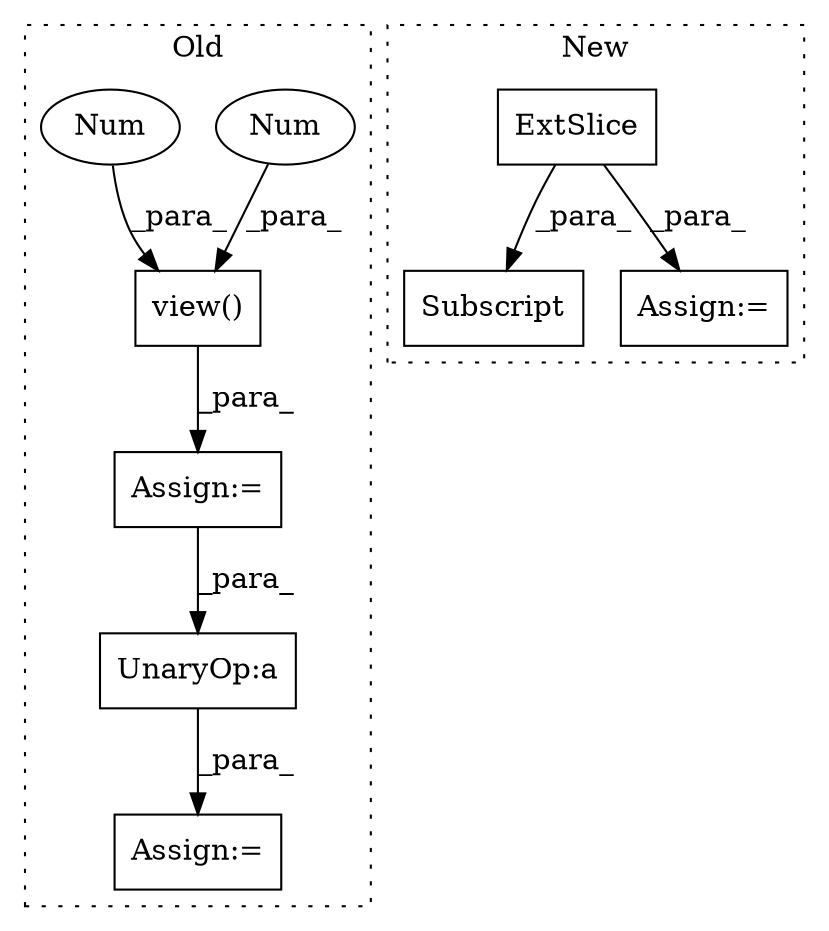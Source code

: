 digraph G {
subgraph cluster0 {
1 [label="view()" a="75" s="9271,9289" l="13,1" shape="box"];
4 [label="Num" a="76" s="9287" l="2" shape="ellipse"];
5 [label="Assign:=" a="68" s="9332" l="3" shape="box"];
6 [label="Num" a="76" s="9284" l="1" shape="ellipse"];
7 [label="Assign:=" a="68" s="9268" l="3" shape="box"];
9 [label="UnaryOp:a" a="61" s="9335" l="24" shape="box"];
label = "Old";
style="dotted";
}
subgraph cluster1 {
2 [label="ExtSlice" a="85" s="11163" l="6" shape="box"];
3 [label="Subscript" a="63" s="11163,0" l="15,0" shape="box"];
8 [label="Assign:=" a="68" s="11584" l="3" shape="box"];
label = "New";
style="dotted";
}
1 -> 7 [label="_para_"];
2 -> 3 [label="_para_"];
2 -> 8 [label="_para_"];
4 -> 1 [label="_para_"];
6 -> 1 [label="_para_"];
7 -> 9 [label="_para_"];
9 -> 5 [label="_para_"];
}